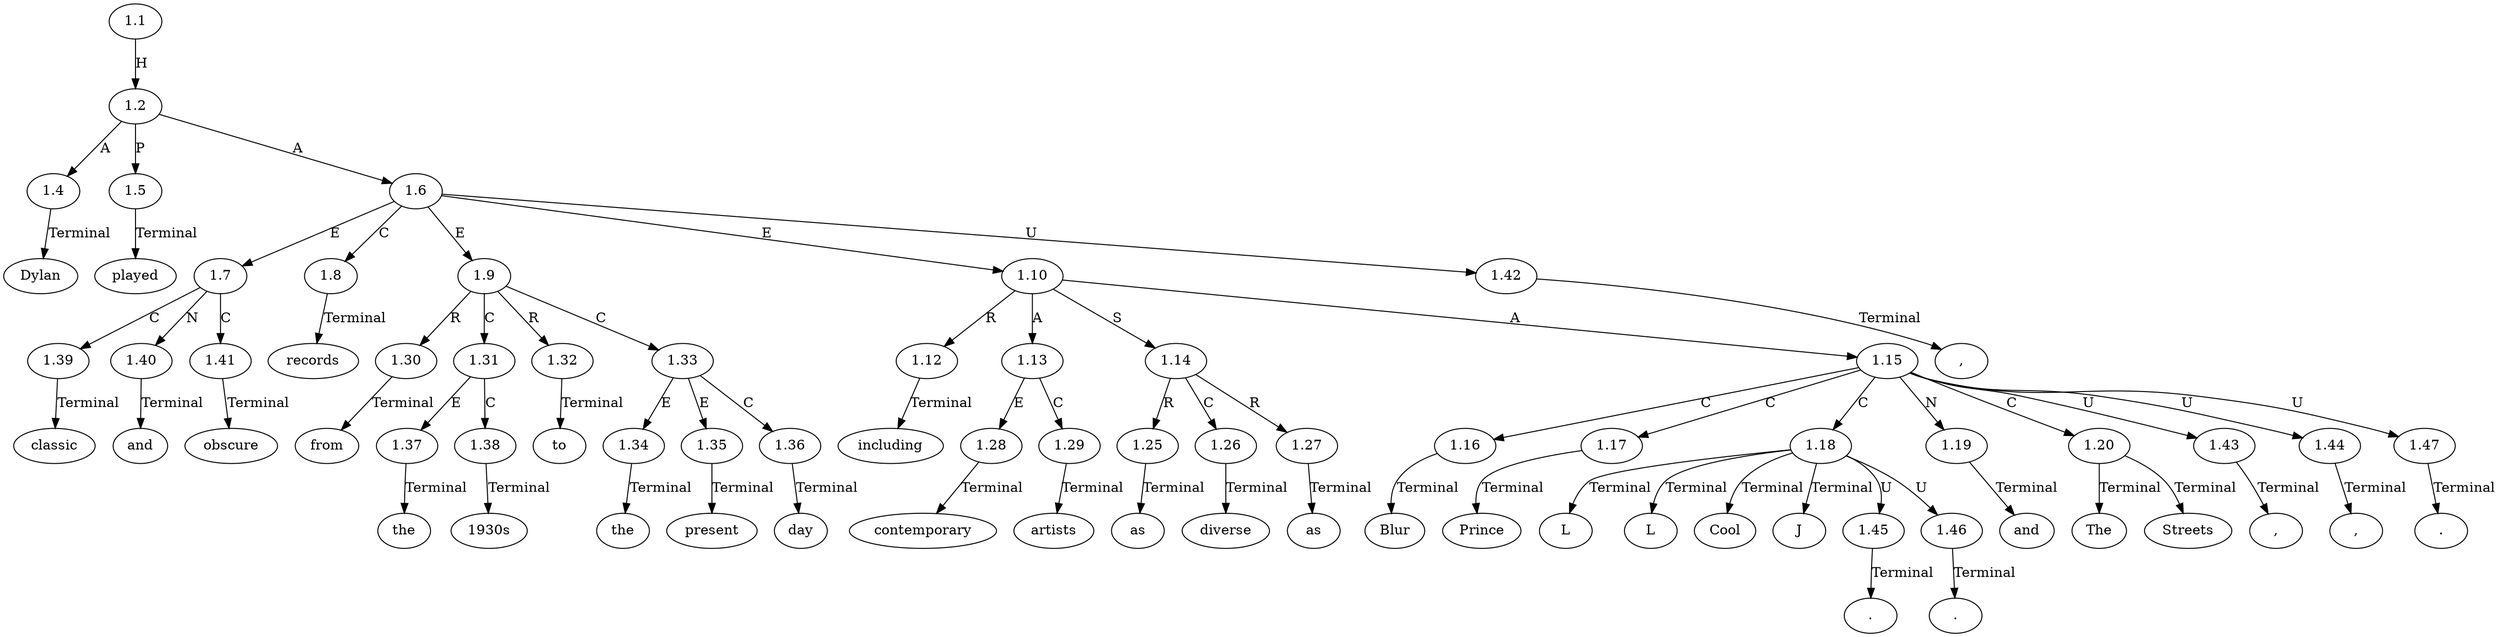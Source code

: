 // Graph
digraph {
	0.1 [label=Dylan ordering=out]
	0.10 [label=to ordering=out]
	0.11 [label=the ordering=out]
	0.12 [label=present ordering=out]
	0.13 [label=day ordering=out]
	0.14 [label="," ordering=out]
	0.15 [label=including ordering=out]
	0.16 [label=contemporary ordering=out]
	0.17 [label=artists ordering=out]
	0.18 [label=as ordering=out]
	0.19 [label=diverse ordering=out]
	0.2 [label=played ordering=out]
	0.20 [label=as ordering=out]
	0.21 [label=Blur ordering=out]
	0.22 [label="," ordering=out]
	0.23 [label=Prince ordering=out]
	0.24 [label="," ordering=out]
	0.25 [label=L ordering=out]
	0.26 [label="." ordering=out]
	0.27 [label=L ordering=out]
	0.28 [label="." ordering=out]
	0.29 [label=Cool ordering=out]
	0.3 [label=classic ordering=out]
	0.30 [label=J ordering=out]
	0.31 [label=and ordering=out]
	0.32 [label=The ordering=out]
	0.33 [label=Streets ordering=out]
	0.34 [label="." ordering=out]
	0.4 [label=and ordering=out]
	0.5 [label=obscure ordering=out]
	0.6 [label=records ordering=out]
	0.7 [label=from ordering=out]
	0.8 [label=the ordering=out]
	0.9 [label="1930s" ordering=out]
	1.1 [label=1.1 ordering=out]
	1.2 [label=1.2 ordering=out]
	1.4 [label=1.4 ordering=out]
	1.5 [label=1.5 ordering=out]
	1.6 [label=1.6 ordering=out]
	1.7 [label=1.7 ordering=out]
	1.8 [label=1.8 ordering=out]
	1.9 [label=1.9 ordering=out]
	1.10 [label=1.10 ordering=out]
	1.12 [label=1.12 ordering=out]
	1.13 [label=1.13 ordering=out]
	1.14 [label=1.14 ordering=out]
	1.15 [label=1.15 ordering=out]
	1.16 [label=1.16 ordering=out]
	1.17 [label=1.17 ordering=out]
	1.18 [label=1.18 ordering=out]
	1.19 [label=1.19 ordering=out]
	1.20 [label=1.20 ordering=out]
	1.25 [label=1.25 ordering=out]
	1.26 [label=1.26 ordering=out]
	1.27 [label=1.27 ordering=out]
	1.28 [label=1.28 ordering=out]
	1.29 [label=1.29 ordering=out]
	1.30 [label=1.30 ordering=out]
	1.31 [label=1.31 ordering=out]
	1.32 [label=1.32 ordering=out]
	1.33 [label=1.33 ordering=out]
	1.34 [label=1.34 ordering=out]
	1.35 [label=1.35 ordering=out]
	1.36 [label=1.36 ordering=out]
	1.37 [label=1.37 ordering=out]
	1.38 [label=1.38 ordering=out]
	1.39 [label=1.39 ordering=out]
	1.40 [label=1.40 ordering=out]
	1.41 [label=1.41 ordering=out]
	1.42 [label=1.42 ordering=out]
	1.43 [label=1.43 ordering=out]
	1.44 [label=1.44 ordering=out]
	1.45 [label=1.45 ordering=out]
	1.46 [label=1.46 ordering=out]
	1.47 [label=1.47 ordering=out]
	1.1 -> 1.2 [label=H ordering=out]
	1.2 -> 1.4 [label=A ordering=out]
	1.2 -> 1.5 [label=P ordering=out]
	1.2 -> 1.6 [label=A ordering=out]
	1.4 -> 0.1 [label=Terminal ordering=out]
	1.5 -> 0.2 [label=Terminal ordering=out]
	1.6 -> 1.7 [label=E ordering=out]
	1.6 -> 1.8 [label=C ordering=out]
	1.6 -> 1.9 [label=E ordering=out]
	1.6 -> 1.10 [label=E ordering=out]
	1.6 -> 1.42 [label=U ordering=out]
	1.7 -> 1.39 [label=C ordering=out]
	1.7 -> 1.40 [label=N ordering=out]
	1.7 -> 1.41 [label=C ordering=out]
	1.8 -> 0.6 [label=Terminal ordering=out]
	1.9 -> 1.30 [label=R ordering=out]
	1.9 -> 1.31 [label=C ordering=out]
	1.9 -> 1.32 [label=R ordering=out]
	1.9 -> 1.33 [label=C ordering=out]
	1.10 -> 1.12 [label=R ordering=out]
	1.10 -> 1.13 [label=A ordering=out]
	1.10 -> 1.14 [label=S ordering=out]
	1.10 -> 1.15 [label=A ordering=out]
	1.12 -> 0.15 [label=Terminal ordering=out]
	1.13 -> 1.28 [label=E ordering=out]
	1.13 -> 1.29 [label=C ordering=out]
	1.14 -> 1.25 [label=R ordering=out]
	1.14 -> 1.26 [label=C ordering=out]
	1.14 -> 1.27 [label=R ordering=out]
	1.15 -> 1.16 [label=C ordering=out]
	1.15 -> 1.17 [label=C ordering=out]
	1.15 -> 1.18 [label=C ordering=out]
	1.15 -> 1.19 [label=N ordering=out]
	1.15 -> 1.20 [label=C ordering=out]
	1.15 -> 1.43 [label=U ordering=out]
	1.15 -> 1.44 [label=U ordering=out]
	1.15 -> 1.47 [label=U ordering=out]
	1.16 -> 0.21 [label=Terminal ordering=out]
	1.17 -> 0.23 [label=Terminal ordering=out]
	1.18 -> 0.25 [label=Terminal ordering=out]
	1.18 -> 0.27 [label=Terminal ordering=out]
	1.18 -> 0.29 [label=Terminal ordering=out]
	1.18 -> 0.30 [label=Terminal ordering=out]
	1.18 -> 1.45 [label=U ordering=out]
	1.18 -> 1.46 [label=U ordering=out]
	1.19 -> 0.31 [label=Terminal ordering=out]
	1.20 -> 0.32 [label=Terminal ordering=out]
	1.20 -> 0.33 [label=Terminal ordering=out]
	1.25 -> 0.18 [label=Terminal ordering=out]
	1.26 -> 0.19 [label=Terminal ordering=out]
	1.27 -> 0.20 [label=Terminal ordering=out]
	1.28 -> 0.16 [label=Terminal ordering=out]
	1.29 -> 0.17 [label=Terminal ordering=out]
	1.30 -> 0.7 [label=Terminal ordering=out]
	1.31 -> 1.37 [label=E ordering=out]
	1.31 -> 1.38 [label=C ordering=out]
	1.32 -> 0.10 [label=Terminal ordering=out]
	1.33 -> 1.34 [label=E ordering=out]
	1.33 -> 1.35 [label=E ordering=out]
	1.33 -> 1.36 [label=C ordering=out]
	1.34 -> 0.11 [label=Terminal ordering=out]
	1.35 -> 0.12 [label=Terminal ordering=out]
	1.36 -> 0.13 [label=Terminal ordering=out]
	1.37 -> 0.8 [label=Terminal ordering=out]
	1.38 -> 0.9 [label=Terminal ordering=out]
	1.39 -> 0.3 [label=Terminal ordering=out]
	1.40 -> 0.4 [label=Terminal ordering=out]
	1.41 -> 0.5 [label=Terminal ordering=out]
	1.42 -> 0.14 [label=Terminal ordering=out]
	1.43 -> 0.22 [label=Terminal ordering=out]
	1.44 -> 0.24 [label=Terminal ordering=out]
	1.45 -> 0.26 [label=Terminal ordering=out]
	1.46 -> 0.28 [label=Terminal ordering=out]
	1.47 -> 0.34 [label=Terminal ordering=out]
}
